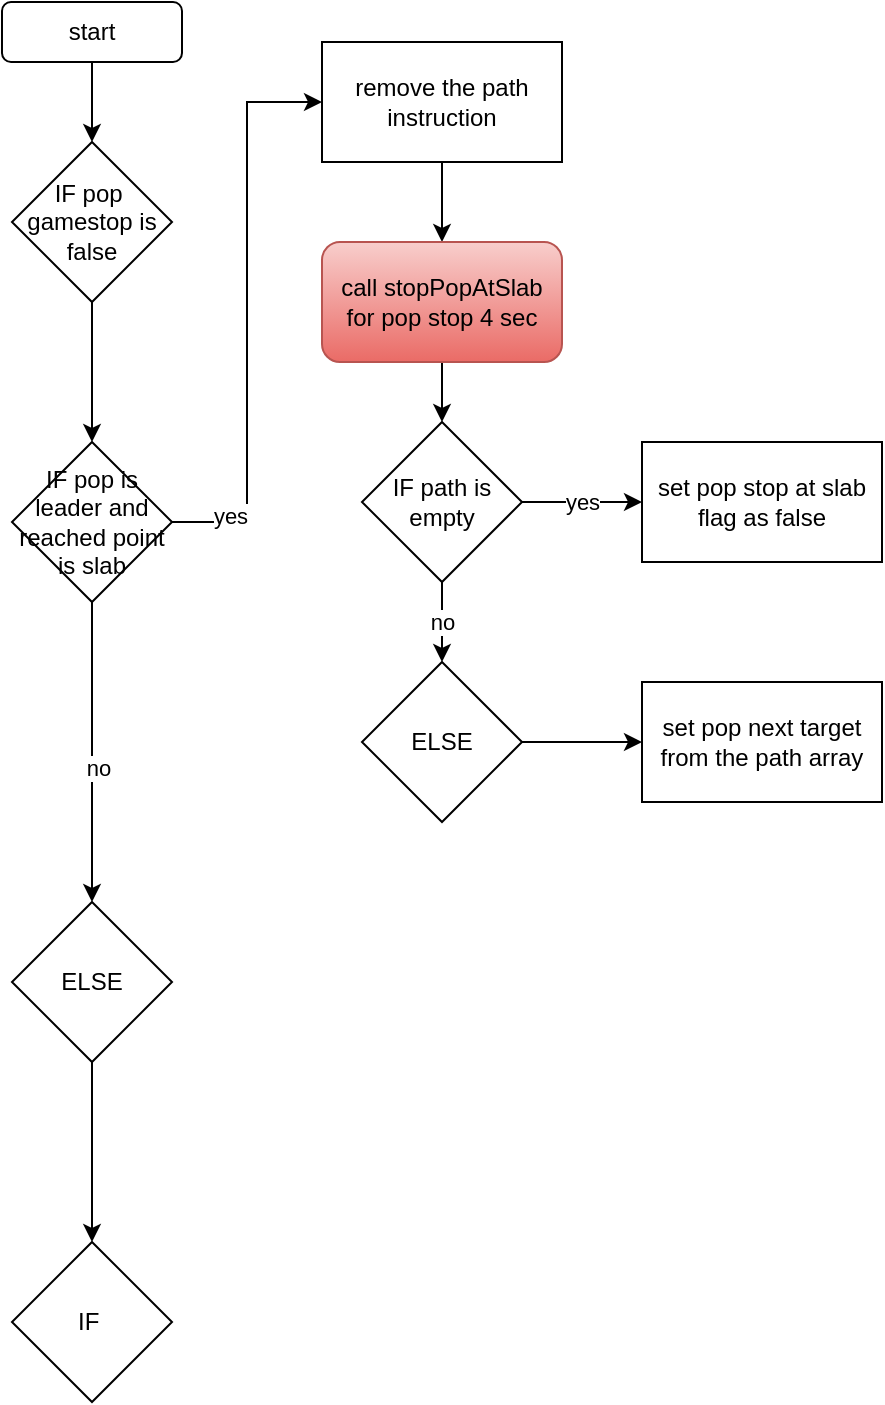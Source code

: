 <mxfile version="17.5.0" type="github">
  <diagram id="4kPlA3bA-O8lGR9gabR4" name="Page-1">
    <mxGraphModel dx="1038" dy="579" grid="1" gridSize="10" guides="1" tooltips="1" connect="1" arrows="1" fold="1" page="1" pageScale="1" pageWidth="850" pageHeight="1100" math="0" shadow="0">
      <root>
        <mxCell id="0" />
        <mxCell id="1" parent="0" />
        <mxCell id="WWKZQpPVSsgoNFgP7Xzk-5" value="" style="edgeStyle=orthogonalEdgeStyle;rounded=0;orthogonalLoop=1;jettySize=auto;html=1;" edge="1" parent="1" source="WWKZQpPVSsgoNFgP7Xzk-1" target="WWKZQpPVSsgoNFgP7Xzk-4">
          <mxGeometry relative="1" as="geometry" />
        </mxCell>
        <mxCell id="WWKZQpPVSsgoNFgP7Xzk-1" value="start" style="rounded=1;whiteSpace=wrap;html=1;" vertex="1" parent="1">
          <mxGeometry x="80" y="30" width="90" height="30" as="geometry" />
        </mxCell>
        <mxCell id="WWKZQpPVSsgoNFgP7Xzk-7" value="" style="edgeStyle=orthogonalEdgeStyle;rounded=0;orthogonalLoop=1;jettySize=auto;html=1;" edge="1" parent="1" source="WWKZQpPVSsgoNFgP7Xzk-4" target="WWKZQpPVSsgoNFgP7Xzk-6">
          <mxGeometry relative="1" as="geometry" />
        </mxCell>
        <mxCell id="WWKZQpPVSsgoNFgP7Xzk-4" value="IF pop&amp;nbsp; gamestop is false" style="rhombus;whiteSpace=wrap;html=1;" vertex="1" parent="1">
          <mxGeometry x="85" y="100" width="80" height="80" as="geometry" />
        </mxCell>
        <mxCell id="WWKZQpPVSsgoNFgP7Xzk-9" value="" style="edgeStyle=orthogonalEdgeStyle;rounded=0;orthogonalLoop=1;jettySize=auto;html=1;entryX=0;entryY=0.5;entryDx=0;entryDy=0;" edge="1" parent="1" source="WWKZQpPVSsgoNFgP7Xzk-6" target="WWKZQpPVSsgoNFgP7Xzk-8">
          <mxGeometry relative="1" as="geometry" />
        </mxCell>
        <mxCell id="WWKZQpPVSsgoNFgP7Xzk-23" value="yes" style="edgeLabel;html=1;align=center;verticalAlign=middle;resizable=0;points=[];" vertex="1" connectable="0" parent="WWKZQpPVSsgoNFgP7Xzk-9">
          <mxGeometry x="-0.796" y="3" relative="1" as="geometry">
            <mxPoint as="offset" />
          </mxGeometry>
        </mxCell>
        <mxCell id="WWKZQpPVSsgoNFgP7Xzk-25" value="" style="edgeStyle=orthogonalEdgeStyle;rounded=0;orthogonalLoop=1;jettySize=auto;html=1;" edge="1" parent="1" source="WWKZQpPVSsgoNFgP7Xzk-6" target="WWKZQpPVSsgoNFgP7Xzk-24">
          <mxGeometry relative="1" as="geometry" />
        </mxCell>
        <mxCell id="WWKZQpPVSsgoNFgP7Xzk-26" value="no" style="edgeLabel;html=1;align=center;verticalAlign=middle;resizable=0;points=[];" vertex="1" connectable="0" parent="WWKZQpPVSsgoNFgP7Xzk-25">
          <mxGeometry x="0.105" y="3" relative="1" as="geometry">
            <mxPoint as="offset" />
          </mxGeometry>
        </mxCell>
        <mxCell id="WWKZQpPVSsgoNFgP7Xzk-6" value="IF pop is leader and reached point is slab" style="rhombus;whiteSpace=wrap;html=1;" vertex="1" parent="1">
          <mxGeometry x="85" y="250" width="80" height="80" as="geometry" />
        </mxCell>
        <mxCell id="WWKZQpPVSsgoNFgP7Xzk-13" value="" style="edgeStyle=orthogonalEdgeStyle;rounded=0;orthogonalLoop=1;jettySize=auto;html=1;" edge="1" parent="1" source="WWKZQpPVSsgoNFgP7Xzk-8" target="WWKZQpPVSsgoNFgP7Xzk-10">
          <mxGeometry relative="1" as="geometry" />
        </mxCell>
        <mxCell id="WWKZQpPVSsgoNFgP7Xzk-8" value="remove the path instruction" style="whiteSpace=wrap;html=1;" vertex="1" parent="1">
          <mxGeometry x="240" y="50" width="120" height="60" as="geometry" />
        </mxCell>
        <mxCell id="WWKZQpPVSsgoNFgP7Xzk-16" value="" style="edgeStyle=orthogonalEdgeStyle;rounded=0;orthogonalLoop=1;jettySize=auto;html=1;" edge="1" parent="1" source="WWKZQpPVSsgoNFgP7Xzk-10" target="WWKZQpPVSsgoNFgP7Xzk-14">
          <mxGeometry relative="1" as="geometry" />
        </mxCell>
        <mxCell id="WWKZQpPVSsgoNFgP7Xzk-10" value="call&amp;nbsp;stopPopAtSlab for pop stop 4 sec" style="rounded=1;whiteSpace=wrap;html=1;fillColor=#f8cecc;gradientColor=#ea6b66;strokeColor=#b85450;" vertex="1" parent="1">
          <mxGeometry x="240" y="150" width="120" height="60" as="geometry" />
        </mxCell>
        <mxCell id="WWKZQpPVSsgoNFgP7Xzk-18" value="yes" style="edgeStyle=orthogonalEdgeStyle;rounded=0;orthogonalLoop=1;jettySize=auto;html=1;" edge="1" parent="1" source="WWKZQpPVSsgoNFgP7Xzk-14" target="WWKZQpPVSsgoNFgP7Xzk-17">
          <mxGeometry relative="1" as="geometry">
            <Array as="points">
              <mxPoint x="370" y="280" />
              <mxPoint x="370" y="280" />
            </Array>
          </mxGeometry>
        </mxCell>
        <mxCell id="WWKZQpPVSsgoNFgP7Xzk-20" value="no" style="edgeStyle=orthogonalEdgeStyle;rounded=0;orthogonalLoop=1;jettySize=auto;html=1;" edge="1" parent="1" source="WWKZQpPVSsgoNFgP7Xzk-14" target="WWKZQpPVSsgoNFgP7Xzk-19">
          <mxGeometry relative="1" as="geometry" />
        </mxCell>
        <mxCell id="WWKZQpPVSsgoNFgP7Xzk-14" value="IF path is empty" style="rhombus;whiteSpace=wrap;html=1;" vertex="1" parent="1">
          <mxGeometry x="260" y="240" width="80" height="80" as="geometry" />
        </mxCell>
        <mxCell id="WWKZQpPVSsgoNFgP7Xzk-17" value="set pop stop at slab flag as false" style="whiteSpace=wrap;html=1;" vertex="1" parent="1">
          <mxGeometry x="400" y="250" width="120" height="60" as="geometry" />
        </mxCell>
        <mxCell id="WWKZQpPVSsgoNFgP7Xzk-22" value="" style="edgeStyle=orthogonalEdgeStyle;rounded=0;orthogonalLoop=1;jettySize=auto;html=1;" edge="1" parent="1" source="WWKZQpPVSsgoNFgP7Xzk-19" target="WWKZQpPVSsgoNFgP7Xzk-21">
          <mxGeometry relative="1" as="geometry" />
        </mxCell>
        <mxCell id="WWKZQpPVSsgoNFgP7Xzk-19" value="ELSE" style="rhombus;whiteSpace=wrap;html=1;" vertex="1" parent="1">
          <mxGeometry x="260" y="360" width="80" height="80" as="geometry" />
        </mxCell>
        <mxCell id="WWKZQpPVSsgoNFgP7Xzk-21" value="set pop next target from the path array" style="whiteSpace=wrap;html=1;" vertex="1" parent="1">
          <mxGeometry x="400" y="370" width="120" height="60" as="geometry" />
        </mxCell>
        <mxCell id="WWKZQpPVSsgoNFgP7Xzk-28" value="" style="edgeStyle=orthogonalEdgeStyle;rounded=0;orthogonalLoop=1;jettySize=auto;html=1;" edge="1" parent="1" source="WWKZQpPVSsgoNFgP7Xzk-24" target="WWKZQpPVSsgoNFgP7Xzk-27">
          <mxGeometry relative="1" as="geometry" />
        </mxCell>
        <mxCell id="WWKZQpPVSsgoNFgP7Xzk-24" value="ELSE" style="rhombus;whiteSpace=wrap;html=1;" vertex="1" parent="1">
          <mxGeometry x="85" y="480" width="80" height="80" as="geometry" />
        </mxCell>
        <mxCell id="WWKZQpPVSsgoNFgP7Xzk-27" value="IF&amp;nbsp;" style="rhombus;whiteSpace=wrap;html=1;" vertex="1" parent="1">
          <mxGeometry x="85" y="650" width="80" height="80" as="geometry" />
        </mxCell>
      </root>
    </mxGraphModel>
  </diagram>
</mxfile>
